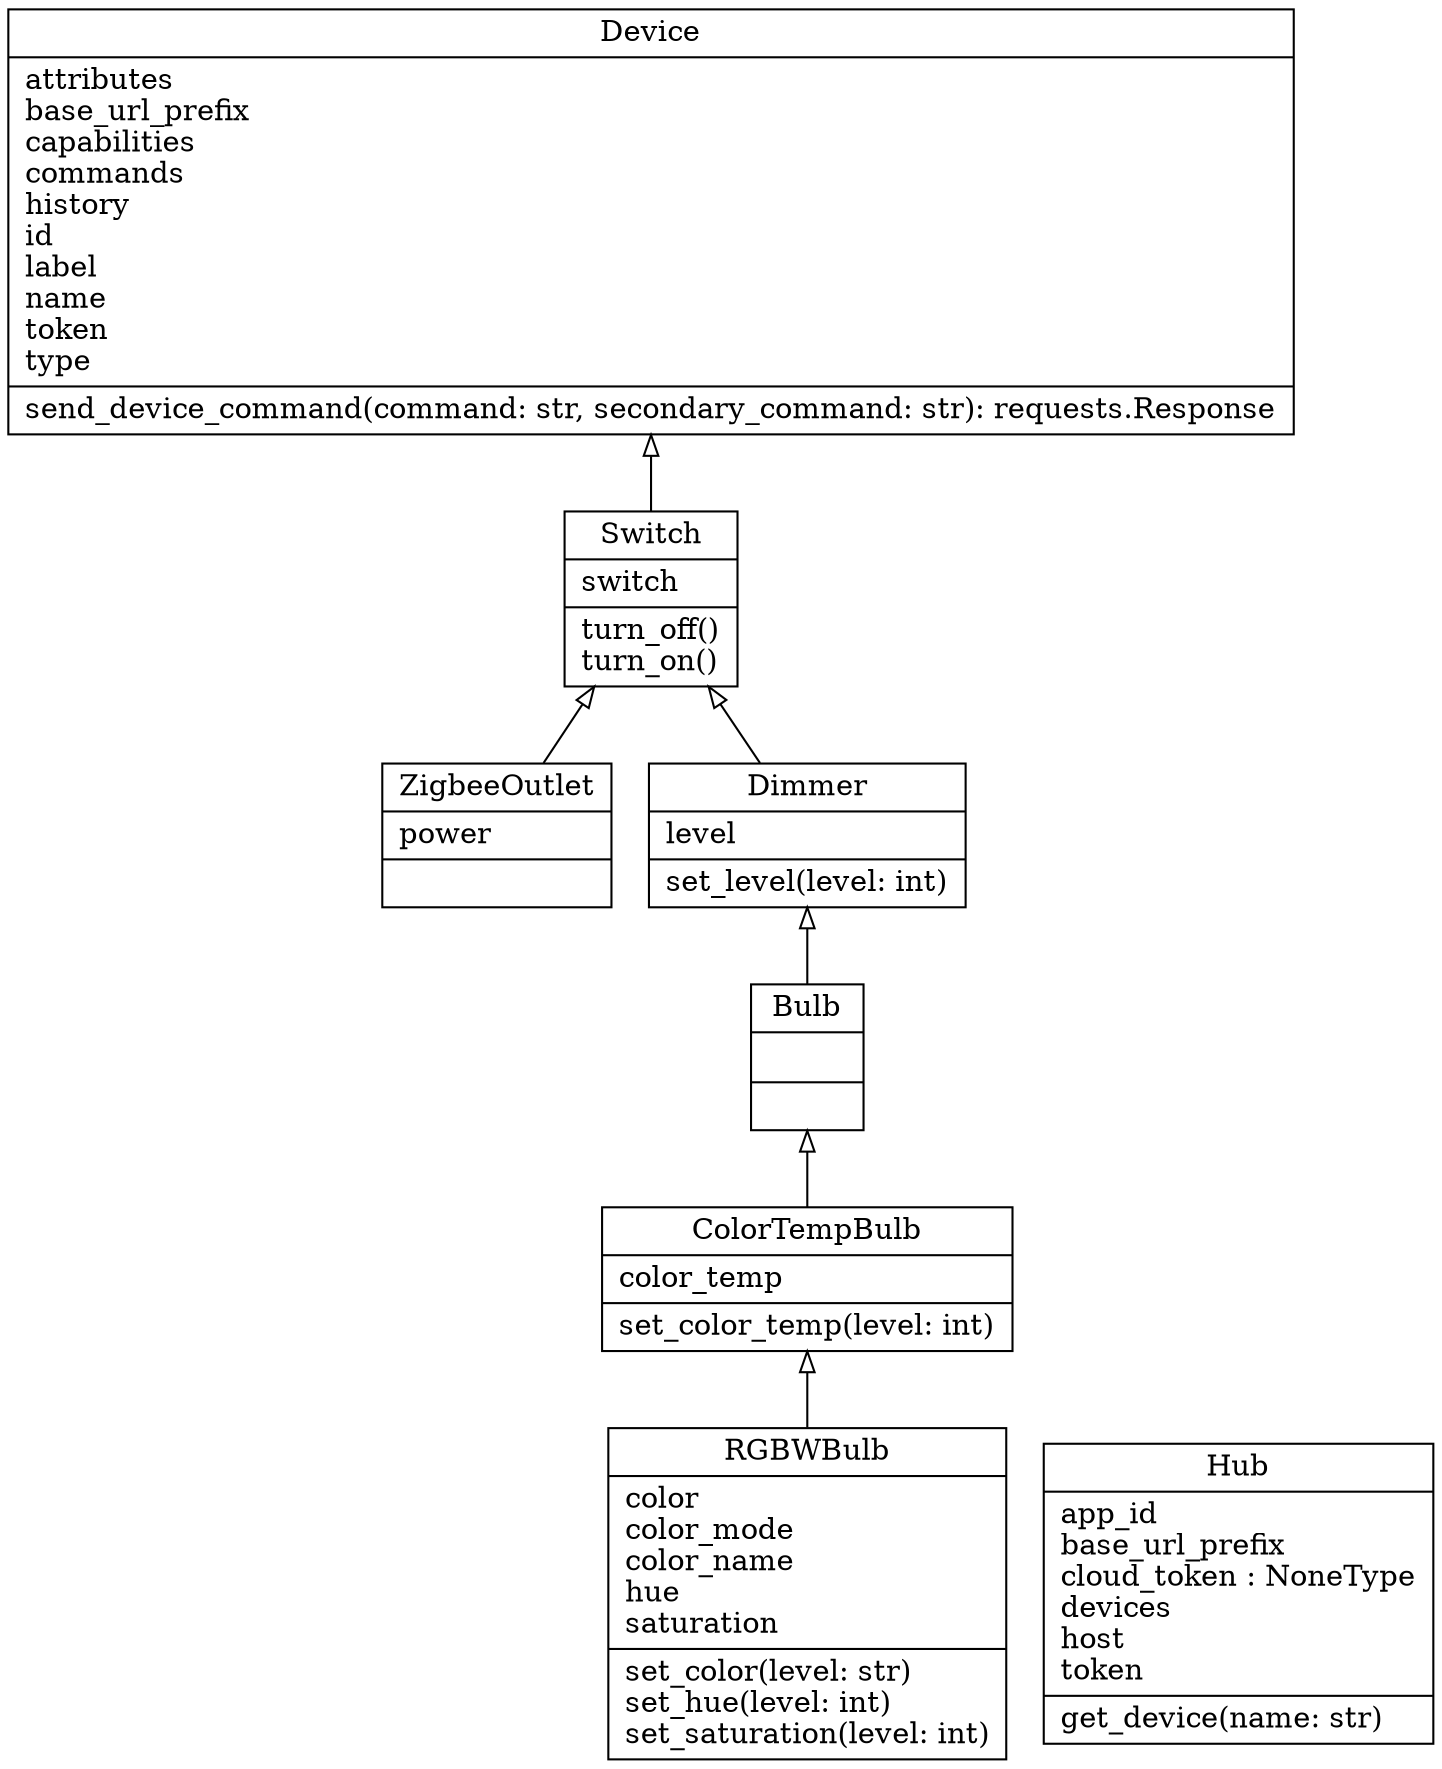 digraph "classes" {
rankdir=BT
charset="utf-8"
"hubitatcontrol.lights.Bulb" [color="black", fontcolor="black", label="{Bulb|\l|}", shape="record", style="solid"];
"hubitatcontrol.lights.ColorTempBulb" [color="black", fontcolor="black", label="{ColorTempBulb|color_temp\l|set_color_temp(level: int)\l}", shape="record", style="solid"];
"hubitatcontrol.hub.Device" [color="black", fontcolor="black", label="{Device|attributes\lbase_url_prefix\lcapabilities\lcommands\lhistory\lid\llabel\lname\ltoken\ltype\l|send_device_command(command: str, secondary_command: str): requests.Response\l}", shape="record", style="solid"];
"hubitatcontrol.lights.Dimmer" [color="black", fontcolor="black", label="{Dimmer|level\l|set_level(level: int)\l}", shape="record", style="solid"];
"hubitatcontrol.hub.Hub" [color="black", fontcolor="black", label="{Hub|app_id\lbase_url_prefix\lcloud_token : NoneType\ldevices\lhost\ltoken\l|get_device(name: str)\l}", shape="record", style="solid"];
"hubitatcontrol.lights.RGBWBulb" [color="black", fontcolor="black", label="{RGBWBulb|color\lcolor_mode\lcolor_name\lhue\lsaturation\l|set_color(level: str)\lset_hue(level: int)\lset_saturation(level: int)\l}", shape="record", style="solid"];
"hubitatcontrol.generic.Switch" [color="black", fontcolor="black", label="{Switch|switch\l|turn_off()\lturn_on()\l}", shape="record", style="solid"];
"hubitatcontrol.generic.ZigbeeOutlet" [color="black", fontcolor="black", label="{ZigbeeOutlet|power\l|}", shape="record", style="solid"];
"hubitatcontrol.generic.Switch" -> "hubitatcontrol.hub.Device" [arrowhead="empty", arrowtail="none"];
"hubitatcontrol.generic.ZigbeeOutlet" -> "hubitatcontrol.generic.Switch" [arrowhead="empty", arrowtail="none"];
"hubitatcontrol.lights.Bulb" -> "hubitatcontrol.lights.Dimmer" [arrowhead="empty", arrowtail="none"];
"hubitatcontrol.lights.ColorTempBulb" -> "hubitatcontrol.lights.Bulb" [arrowhead="empty", arrowtail="none"];
"hubitatcontrol.lights.Dimmer" -> "hubitatcontrol.generic.Switch" [arrowhead="empty", arrowtail="none"];
"hubitatcontrol.lights.RGBWBulb" -> "hubitatcontrol.lights.ColorTempBulb" [arrowhead="empty", arrowtail="none"];
}
